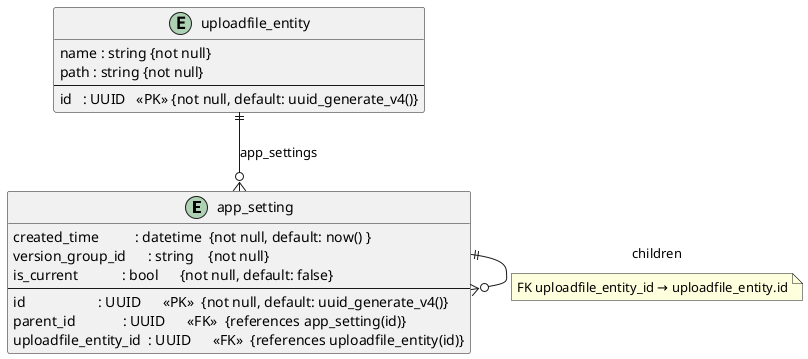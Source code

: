 @startuml
' skinparam linetype ortho

entity "app_setting" as APS {
    created_time          : datetime  {not null, default: now() }
    version_group_id      : string    {not null}
    is_current            : bool      {not null, default: false}
    --
    id                    : UUID      <<PK>>  {not null, default: uuid_generate_v4()}
    parent_id             : UUID      <<FK>>  {references app_setting(id)}
    uploadfile_entity_id  : UUID      <<FK>>  {references uploadfile_entity(id)}
}
APS ||--o{ APS : children

note on link
    FK uploadfile_entity_id → uploadfile_entity.id
end note

entity "uploadfile_entity" as UPE {
    name : string {not null}
    path : string {not null}
    --
    id   : UUID   <<PK>> {not null, default: uuid_generate_v4()}
}
UPE ||--o{ APS : app_settings

@enduml
